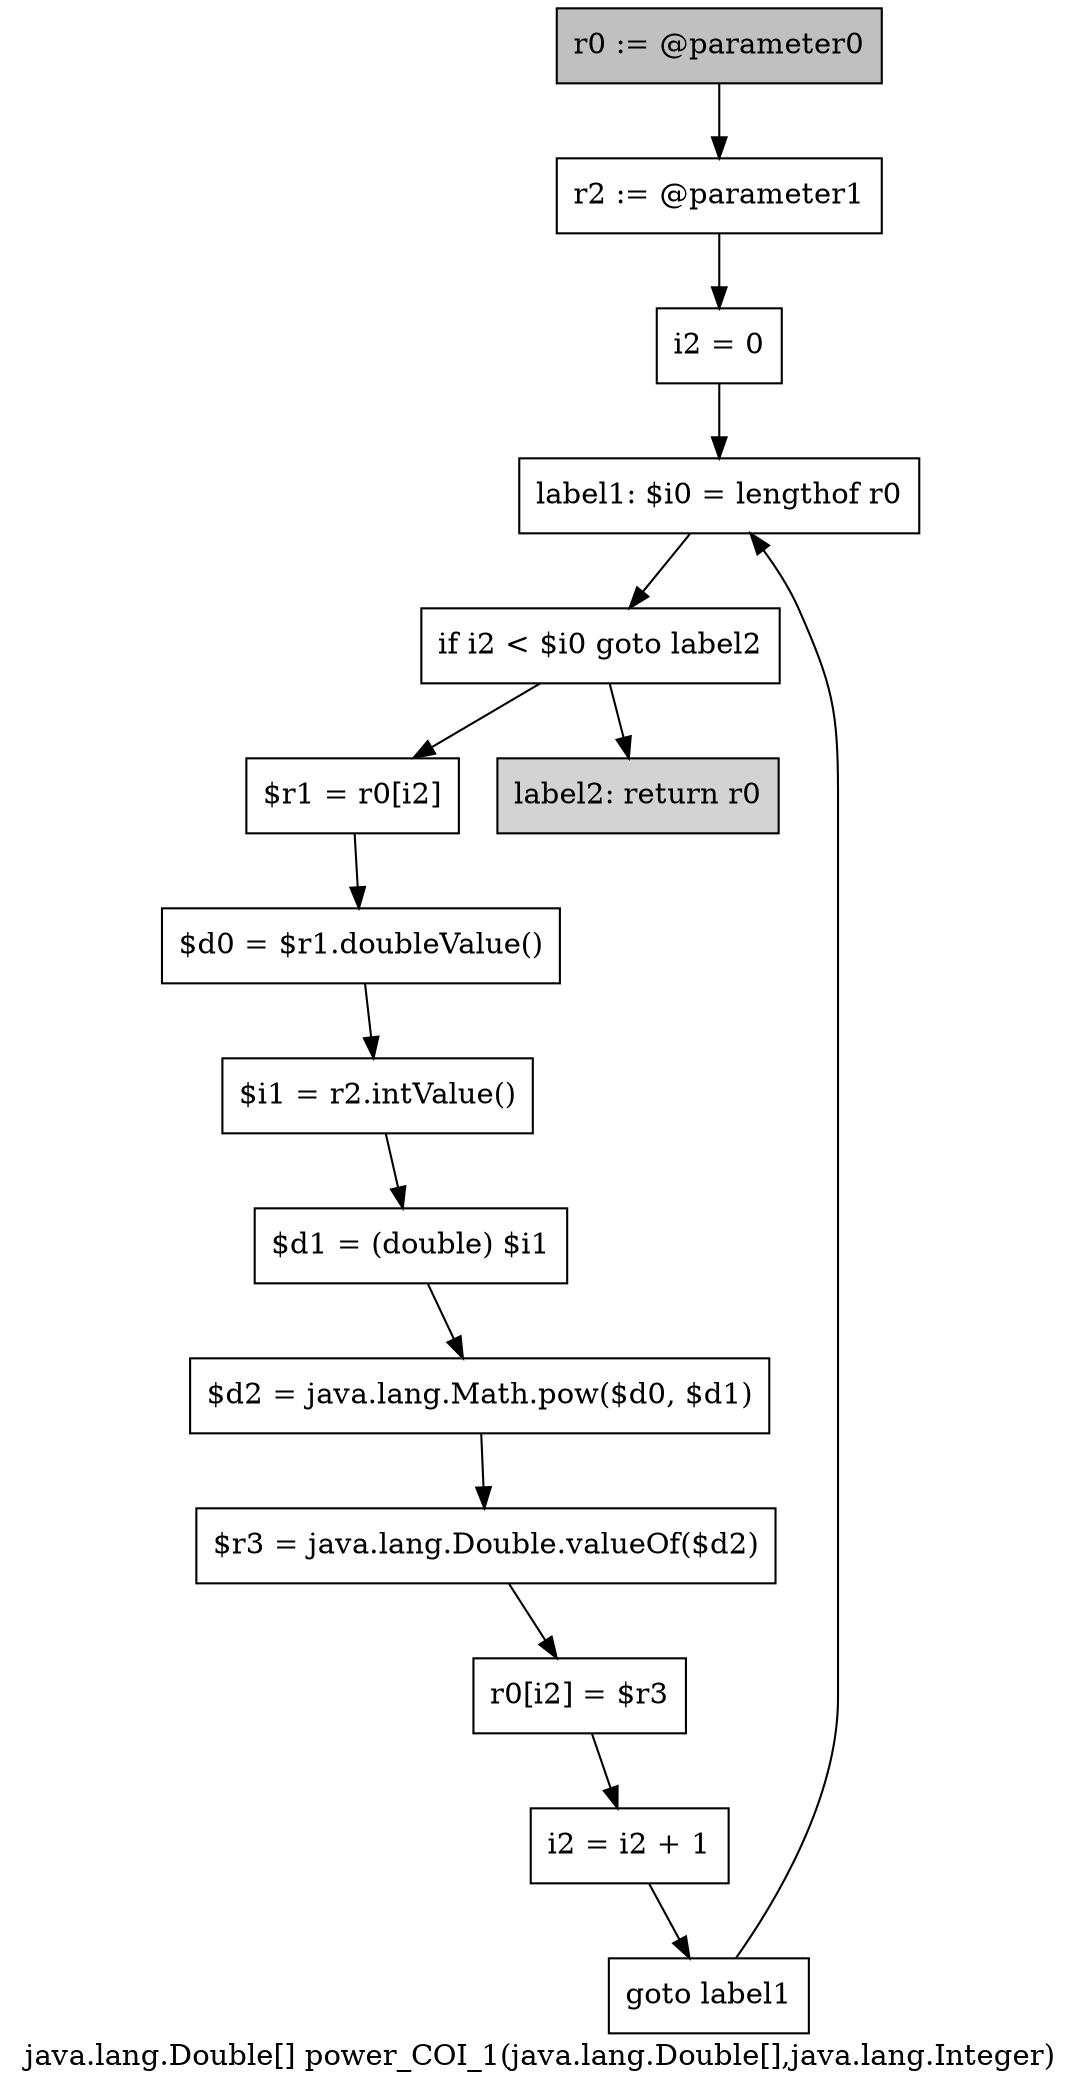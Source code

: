digraph "java.lang.Double[] power_COI_1(java.lang.Double[],java.lang.Integer)" {
    label="java.lang.Double[] power_COI_1(java.lang.Double[],java.lang.Integer)";
    node [shape=box];
    "0" [style=filled,fillcolor=gray,label="r0 := @parameter0",];
    "1" [label="r2 := @parameter1",];
    "0"->"1";
    "2" [label="i2 = 0",];
    "1"->"2";
    "3" [label="label1: $i0 = lengthof r0",];
    "2"->"3";
    "4" [label="if i2 < $i0 goto label2",];
    "3"->"4";
    "5" [label="$r1 = r0[i2]",];
    "4"->"5";
    "14" [style=filled,fillcolor=lightgray,label="label2: return r0",];
    "4"->"14";
    "6" [label="$d0 = $r1.doubleValue()",];
    "5"->"6";
    "7" [label="$i1 = r2.intValue()",];
    "6"->"7";
    "8" [label="$d1 = (double) $i1",];
    "7"->"8";
    "9" [label="$d2 = java.lang.Math.pow($d0, $d1)",];
    "8"->"9";
    "10" [label="$r3 = java.lang.Double.valueOf($d2)",];
    "9"->"10";
    "11" [label="r0[i2] = $r3",];
    "10"->"11";
    "12" [label="i2 = i2 + 1",];
    "11"->"12";
    "13" [label="goto label1",];
    "12"->"13";
    "13"->"3";
}

